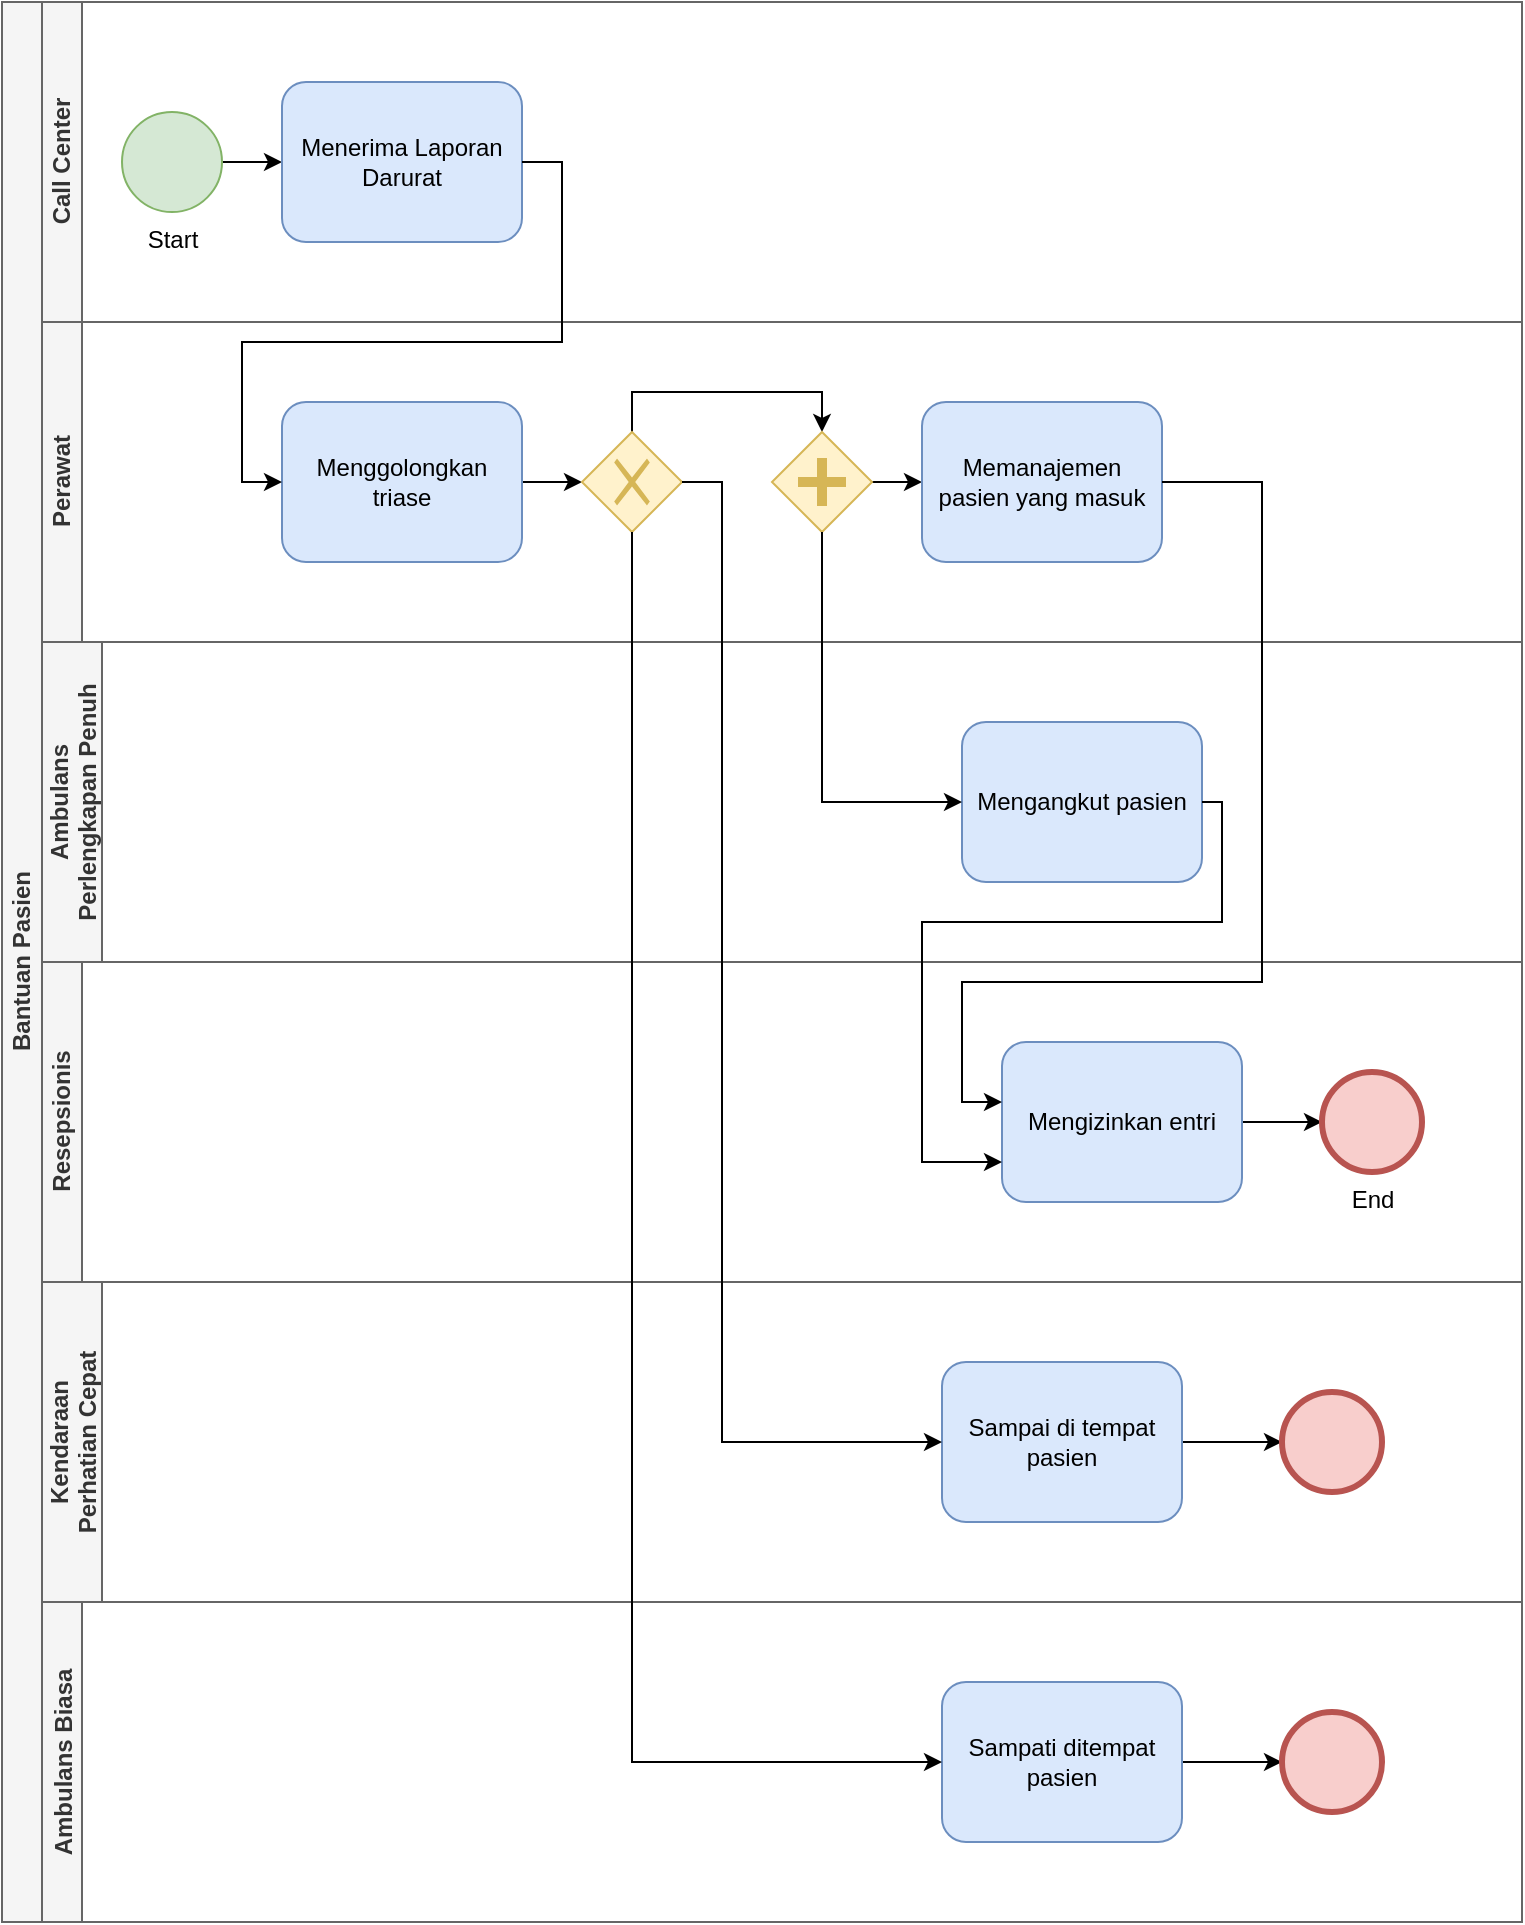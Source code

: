 <mxfile version="13.8.2" type="github">
  <diagram id="jBxPHDt1m7Ot2ghdBZCt" name="Page-1">
    <mxGraphModel dx="2170" dy="1230" grid="1" gridSize="10" guides="1" tooltips="1" connect="1" arrows="1" fold="1" page="1" pageScale="1" pageWidth="850" pageHeight="1100" math="0" shadow="0">
      <root>
        <mxCell id="0" />
        <mxCell id="1" parent="0" />
        <mxCell id="oRxEQhbsehwdXJkTdqn5-1" value="Bantuan Pasien" style="swimlane;html=1;childLayout=stackLayout;resizeParent=1;resizeParentMax=0;horizontal=0;startSize=20;horizontalStack=0;fillColor=#f5f5f5;strokeColor=#666666;fontColor=#333333;" vertex="1" parent="1">
          <mxGeometry x="40" y="120" width="760" height="960" as="geometry" />
        </mxCell>
        <mxCell id="oRxEQhbsehwdXJkTdqn5-2" value="Call Center" style="swimlane;html=1;startSize=20;horizontal=0;fillColor=#f5f5f5;strokeColor=#666666;fontColor=#333333;" vertex="1" parent="oRxEQhbsehwdXJkTdqn5-1">
          <mxGeometry x="20" width="740" height="160" as="geometry" />
        </mxCell>
        <mxCell id="oRxEQhbsehwdXJkTdqn5-23" style="edgeStyle=orthogonalEdgeStyle;rounded=0;orthogonalLoop=1;jettySize=auto;html=1;" edge="1" parent="oRxEQhbsehwdXJkTdqn5-2" source="oRxEQhbsehwdXJkTdqn5-9" target="oRxEQhbsehwdXJkTdqn5-10">
          <mxGeometry relative="1" as="geometry" />
        </mxCell>
        <mxCell id="oRxEQhbsehwdXJkTdqn5-9" value="Start" style="shape=mxgraph.bpmn.shape;html=1;verticalLabelPosition=bottom;labelBackgroundColor=#ffffff;verticalAlign=top;align=center;perimeter=ellipsePerimeter;outlineConnect=0;outline=standard;symbol=general;fillColor=#d5e8d4;strokeColor=#82b366;" vertex="1" parent="oRxEQhbsehwdXJkTdqn5-2">
          <mxGeometry x="40" y="55" width="50" height="50" as="geometry" />
        </mxCell>
        <mxCell id="oRxEQhbsehwdXJkTdqn5-10" value="Menerima Laporan Darurat" style="shape=ext;rounded=1;html=1;whiteSpace=wrap;fillColor=#dae8fc;strokeColor=#6c8ebf;" vertex="1" parent="oRxEQhbsehwdXJkTdqn5-2">
          <mxGeometry x="120" y="40" width="120" height="80" as="geometry" />
        </mxCell>
        <mxCell id="oRxEQhbsehwdXJkTdqn5-3" value="Perawat" style="swimlane;html=1;startSize=20;horizontal=0;fillColor=#f5f5f5;strokeColor=#666666;fontColor=#333333;" vertex="1" parent="oRxEQhbsehwdXJkTdqn5-1">
          <mxGeometry x="20" y="160" width="740" height="160" as="geometry" />
        </mxCell>
        <mxCell id="oRxEQhbsehwdXJkTdqn5-25" style="edgeStyle=orthogonalEdgeStyle;rounded=0;orthogonalLoop=1;jettySize=auto;html=1;" edge="1" parent="oRxEQhbsehwdXJkTdqn5-3" source="oRxEQhbsehwdXJkTdqn5-11" target="oRxEQhbsehwdXJkTdqn5-12">
          <mxGeometry relative="1" as="geometry" />
        </mxCell>
        <mxCell id="oRxEQhbsehwdXJkTdqn5-11" value="Menggolongkan triase" style="shape=ext;rounded=1;html=1;whiteSpace=wrap;fillColor=#dae8fc;strokeColor=#6c8ebf;" vertex="1" parent="oRxEQhbsehwdXJkTdqn5-3">
          <mxGeometry x="120" y="40" width="120" height="80" as="geometry" />
        </mxCell>
        <mxCell id="oRxEQhbsehwdXJkTdqn5-26" style="edgeStyle=orthogonalEdgeStyle;rounded=0;orthogonalLoop=1;jettySize=auto;html=1;exitX=0.5;exitY=0;exitDx=0;exitDy=0;entryX=0.5;entryY=0;entryDx=0;entryDy=0;" edge="1" parent="oRxEQhbsehwdXJkTdqn5-3" source="oRxEQhbsehwdXJkTdqn5-12" target="oRxEQhbsehwdXJkTdqn5-13">
          <mxGeometry relative="1" as="geometry" />
        </mxCell>
        <mxCell id="oRxEQhbsehwdXJkTdqn5-12" value="" style="shape=mxgraph.bpmn.shape;html=1;verticalLabelPosition=bottom;labelBackgroundColor=#ffffff;verticalAlign=top;align=center;perimeter=rhombusPerimeter;background=gateway;outlineConnect=0;outline=none;symbol=exclusiveGw;fillColor=#fff2cc;strokeColor=#d6b656;" vertex="1" parent="oRxEQhbsehwdXJkTdqn5-3">
          <mxGeometry x="270" y="55" width="50" height="50" as="geometry" />
        </mxCell>
        <mxCell id="oRxEQhbsehwdXJkTdqn5-27" style="edgeStyle=orthogonalEdgeStyle;rounded=0;orthogonalLoop=1;jettySize=auto;html=1;" edge="1" parent="oRxEQhbsehwdXJkTdqn5-3" source="oRxEQhbsehwdXJkTdqn5-13" target="oRxEQhbsehwdXJkTdqn5-14">
          <mxGeometry relative="1" as="geometry" />
        </mxCell>
        <mxCell id="oRxEQhbsehwdXJkTdqn5-13" value="" style="shape=mxgraph.bpmn.shape;html=1;verticalLabelPosition=bottom;labelBackgroundColor=#ffffff;verticalAlign=top;align=center;perimeter=rhombusPerimeter;background=gateway;outlineConnect=0;outline=none;symbol=parallelGw;fillColor=#fff2cc;strokeColor=#d6b656;" vertex="1" parent="oRxEQhbsehwdXJkTdqn5-3">
          <mxGeometry x="365" y="55" width="50" height="50" as="geometry" />
        </mxCell>
        <mxCell id="oRxEQhbsehwdXJkTdqn5-14" value="Memanajemen pasien yang masuk" style="shape=ext;rounded=1;html=1;whiteSpace=wrap;fillColor=#dae8fc;strokeColor=#6c8ebf;" vertex="1" parent="oRxEQhbsehwdXJkTdqn5-3">
          <mxGeometry x="440" y="40" width="120" height="80" as="geometry" />
        </mxCell>
        <mxCell id="oRxEQhbsehwdXJkTdqn5-5" value="Ambulans&#xa;Perlengkapan Penuh" style="swimlane;startSize=30;horizontal=0;fillColor=#f5f5f5;strokeColor=#666666;fontColor=#333333;" vertex="1" parent="oRxEQhbsehwdXJkTdqn5-1">
          <mxGeometry x="20" y="320" width="740" height="160" as="geometry" />
        </mxCell>
        <mxCell id="oRxEQhbsehwdXJkTdqn5-16" value="Mengangkut pasien" style="shape=ext;rounded=1;html=1;whiteSpace=wrap;fillColor=#dae8fc;strokeColor=#6c8ebf;" vertex="1" parent="oRxEQhbsehwdXJkTdqn5-5">
          <mxGeometry x="460" y="40" width="120" height="80" as="geometry" />
        </mxCell>
        <mxCell id="oRxEQhbsehwdXJkTdqn5-4" value="Resepsionis" style="swimlane;html=1;startSize=20;horizontal=0;fillColor=#f5f5f5;strokeColor=#666666;fontColor=#333333;" vertex="1" parent="oRxEQhbsehwdXJkTdqn5-1">
          <mxGeometry x="20" y="480" width="740" height="160" as="geometry" />
        </mxCell>
        <mxCell id="oRxEQhbsehwdXJkTdqn5-31" style="edgeStyle=orthogonalEdgeStyle;rounded=0;orthogonalLoop=1;jettySize=auto;html=1;" edge="1" parent="oRxEQhbsehwdXJkTdqn5-4" source="oRxEQhbsehwdXJkTdqn5-18" target="oRxEQhbsehwdXJkTdqn5-19">
          <mxGeometry relative="1" as="geometry" />
        </mxCell>
        <mxCell id="oRxEQhbsehwdXJkTdqn5-18" value="Mengizinkan entri" style="shape=ext;rounded=1;html=1;whiteSpace=wrap;fillColor=#dae8fc;strokeColor=#6c8ebf;" vertex="1" parent="oRxEQhbsehwdXJkTdqn5-4">
          <mxGeometry x="480" y="40" width="120" height="80" as="geometry" />
        </mxCell>
        <mxCell id="oRxEQhbsehwdXJkTdqn5-19" value="End" style="shape=mxgraph.bpmn.shape;html=1;verticalLabelPosition=bottom;labelBackgroundColor=#ffffff;verticalAlign=top;align=center;perimeter=ellipsePerimeter;outlineConnect=0;outline=end;symbol=general;fillColor=#f8cecc;strokeColor=#b85450;" vertex="1" parent="oRxEQhbsehwdXJkTdqn5-4">
          <mxGeometry x="640" y="55" width="50" height="50" as="geometry" />
        </mxCell>
        <mxCell id="oRxEQhbsehwdXJkTdqn5-6" value="Kendaraan&#xa;Perhatian Cepat" style="swimlane;startSize=30;horizontal=0;fillColor=#f5f5f5;strokeColor=#666666;fontColor=#333333;" vertex="1" parent="oRxEQhbsehwdXJkTdqn5-1">
          <mxGeometry x="20" y="640" width="740" height="160" as="geometry" />
        </mxCell>
        <mxCell id="oRxEQhbsehwdXJkTdqn5-34" style="edgeStyle=orthogonalEdgeStyle;rounded=0;orthogonalLoop=1;jettySize=auto;html=1;" edge="1" parent="oRxEQhbsehwdXJkTdqn5-6" source="oRxEQhbsehwdXJkTdqn5-15" target="oRxEQhbsehwdXJkTdqn5-20">
          <mxGeometry relative="1" as="geometry" />
        </mxCell>
        <mxCell id="oRxEQhbsehwdXJkTdqn5-15" value="Sampai di tempat pasien" style="shape=ext;rounded=1;html=1;whiteSpace=wrap;fillColor=#dae8fc;strokeColor=#6c8ebf;" vertex="1" parent="oRxEQhbsehwdXJkTdqn5-6">
          <mxGeometry x="450" y="40" width="120" height="80" as="geometry" />
        </mxCell>
        <mxCell id="oRxEQhbsehwdXJkTdqn5-20" value="" style="shape=mxgraph.bpmn.shape;html=1;verticalLabelPosition=bottom;labelBackgroundColor=#ffffff;verticalAlign=top;align=center;perimeter=ellipsePerimeter;outlineConnect=0;outline=end;symbol=general;fillColor=#f8cecc;strokeColor=#b85450;" vertex="1" parent="oRxEQhbsehwdXJkTdqn5-6">
          <mxGeometry x="620" y="55" width="50" height="50" as="geometry" />
        </mxCell>
        <mxCell id="oRxEQhbsehwdXJkTdqn5-8" value="Ambulans Biasa" style="swimlane;startSize=20;horizontal=0;fillColor=#f5f5f5;strokeColor=#666666;fontColor=#333333;" vertex="1" parent="oRxEQhbsehwdXJkTdqn5-1">
          <mxGeometry x="20" y="800" width="740" height="160" as="geometry" />
        </mxCell>
        <mxCell id="oRxEQhbsehwdXJkTdqn5-35" style="edgeStyle=orthogonalEdgeStyle;rounded=0;orthogonalLoop=1;jettySize=auto;html=1;" edge="1" parent="oRxEQhbsehwdXJkTdqn5-8" source="oRxEQhbsehwdXJkTdqn5-17" target="oRxEQhbsehwdXJkTdqn5-22">
          <mxGeometry relative="1" as="geometry" />
        </mxCell>
        <mxCell id="oRxEQhbsehwdXJkTdqn5-17" value="Sampati ditempat pasien" style="shape=ext;rounded=1;html=1;whiteSpace=wrap;fillColor=#dae8fc;strokeColor=#6c8ebf;" vertex="1" parent="oRxEQhbsehwdXJkTdqn5-8">
          <mxGeometry x="450" y="40" width="120" height="80" as="geometry" />
        </mxCell>
        <mxCell id="oRxEQhbsehwdXJkTdqn5-22" value="" style="shape=mxgraph.bpmn.shape;html=1;verticalLabelPosition=bottom;labelBackgroundColor=#ffffff;verticalAlign=top;align=center;perimeter=ellipsePerimeter;outlineConnect=0;outline=end;symbol=general;fillColor=#f8cecc;strokeColor=#b85450;" vertex="1" parent="oRxEQhbsehwdXJkTdqn5-8">
          <mxGeometry x="620" y="55" width="50" height="50" as="geometry" />
        </mxCell>
        <mxCell id="oRxEQhbsehwdXJkTdqn5-24" style="edgeStyle=orthogonalEdgeStyle;rounded=0;orthogonalLoop=1;jettySize=auto;html=1;entryX=0;entryY=0.5;entryDx=0;entryDy=0;exitX=1;exitY=0.5;exitDx=0;exitDy=0;" edge="1" parent="oRxEQhbsehwdXJkTdqn5-1" source="oRxEQhbsehwdXJkTdqn5-10" target="oRxEQhbsehwdXJkTdqn5-11">
          <mxGeometry relative="1" as="geometry">
            <Array as="points">
              <mxPoint x="280" y="80" />
              <mxPoint x="280" y="170" />
              <mxPoint x="120" y="170" />
              <mxPoint x="120" y="240" />
            </Array>
          </mxGeometry>
        </mxCell>
        <mxCell id="oRxEQhbsehwdXJkTdqn5-28" style="edgeStyle=orthogonalEdgeStyle;rounded=0;orthogonalLoop=1;jettySize=auto;html=1;entryX=0;entryY=0.5;entryDx=0;entryDy=0;" edge="1" parent="oRxEQhbsehwdXJkTdqn5-1" source="oRxEQhbsehwdXJkTdqn5-13" target="oRxEQhbsehwdXJkTdqn5-16">
          <mxGeometry relative="1" as="geometry">
            <mxPoint x="430" y="410" as="targetPoint" />
            <Array as="points">
              <mxPoint x="410" y="400" />
            </Array>
          </mxGeometry>
        </mxCell>
        <mxCell id="oRxEQhbsehwdXJkTdqn5-29" style="edgeStyle=orthogonalEdgeStyle;rounded=0;orthogonalLoop=1;jettySize=auto;html=1;entryX=0;entryY=0.75;entryDx=0;entryDy=0;exitX=1;exitY=0.5;exitDx=0;exitDy=0;" edge="1" parent="oRxEQhbsehwdXJkTdqn5-1" source="oRxEQhbsehwdXJkTdqn5-16" target="oRxEQhbsehwdXJkTdqn5-18">
          <mxGeometry relative="1" as="geometry">
            <Array as="points">
              <mxPoint x="610" y="400" />
              <mxPoint x="610" y="460" />
              <mxPoint x="460" y="460" />
              <mxPoint x="460" y="580" />
            </Array>
          </mxGeometry>
        </mxCell>
        <mxCell id="oRxEQhbsehwdXJkTdqn5-30" style="edgeStyle=orthogonalEdgeStyle;rounded=0;orthogonalLoop=1;jettySize=auto;html=1;entryX=0;entryY=0.375;entryDx=0;entryDy=0;entryPerimeter=0;" edge="1" parent="oRxEQhbsehwdXJkTdqn5-1" source="oRxEQhbsehwdXJkTdqn5-14" target="oRxEQhbsehwdXJkTdqn5-18">
          <mxGeometry relative="1" as="geometry">
            <Array as="points">
              <mxPoint x="630" y="240" />
              <mxPoint x="630" y="490" />
              <mxPoint x="480" y="490" />
              <mxPoint x="480" y="550" />
            </Array>
          </mxGeometry>
        </mxCell>
        <mxCell id="oRxEQhbsehwdXJkTdqn5-32" style="edgeStyle=orthogonalEdgeStyle;rounded=0;orthogonalLoop=1;jettySize=auto;html=1;entryX=0;entryY=0.5;entryDx=0;entryDy=0;" edge="1" parent="oRxEQhbsehwdXJkTdqn5-1" source="oRxEQhbsehwdXJkTdqn5-12" target="oRxEQhbsehwdXJkTdqn5-17">
          <mxGeometry relative="1" as="geometry">
            <Array as="points">
              <mxPoint x="315" y="880" />
            </Array>
          </mxGeometry>
        </mxCell>
        <mxCell id="oRxEQhbsehwdXJkTdqn5-33" style="edgeStyle=orthogonalEdgeStyle;rounded=0;orthogonalLoop=1;jettySize=auto;html=1;entryX=0;entryY=0.5;entryDx=0;entryDy=0;" edge="1" parent="oRxEQhbsehwdXJkTdqn5-1" source="oRxEQhbsehwdXJkTdqn5-12" target="oRxEQhbsehwdXJkTdqn5-15">
          <mxGeometry relative="1" as="geometry">
            <Array as="points">
              <mxPoint x="360" y="240" />
              <mxPoint x="360" y="720" />
            </Array>
          </mxGeometry>
        </mxCell>
      </root>
    </mxGraphModel>
  </diagram>
</mxfile>
